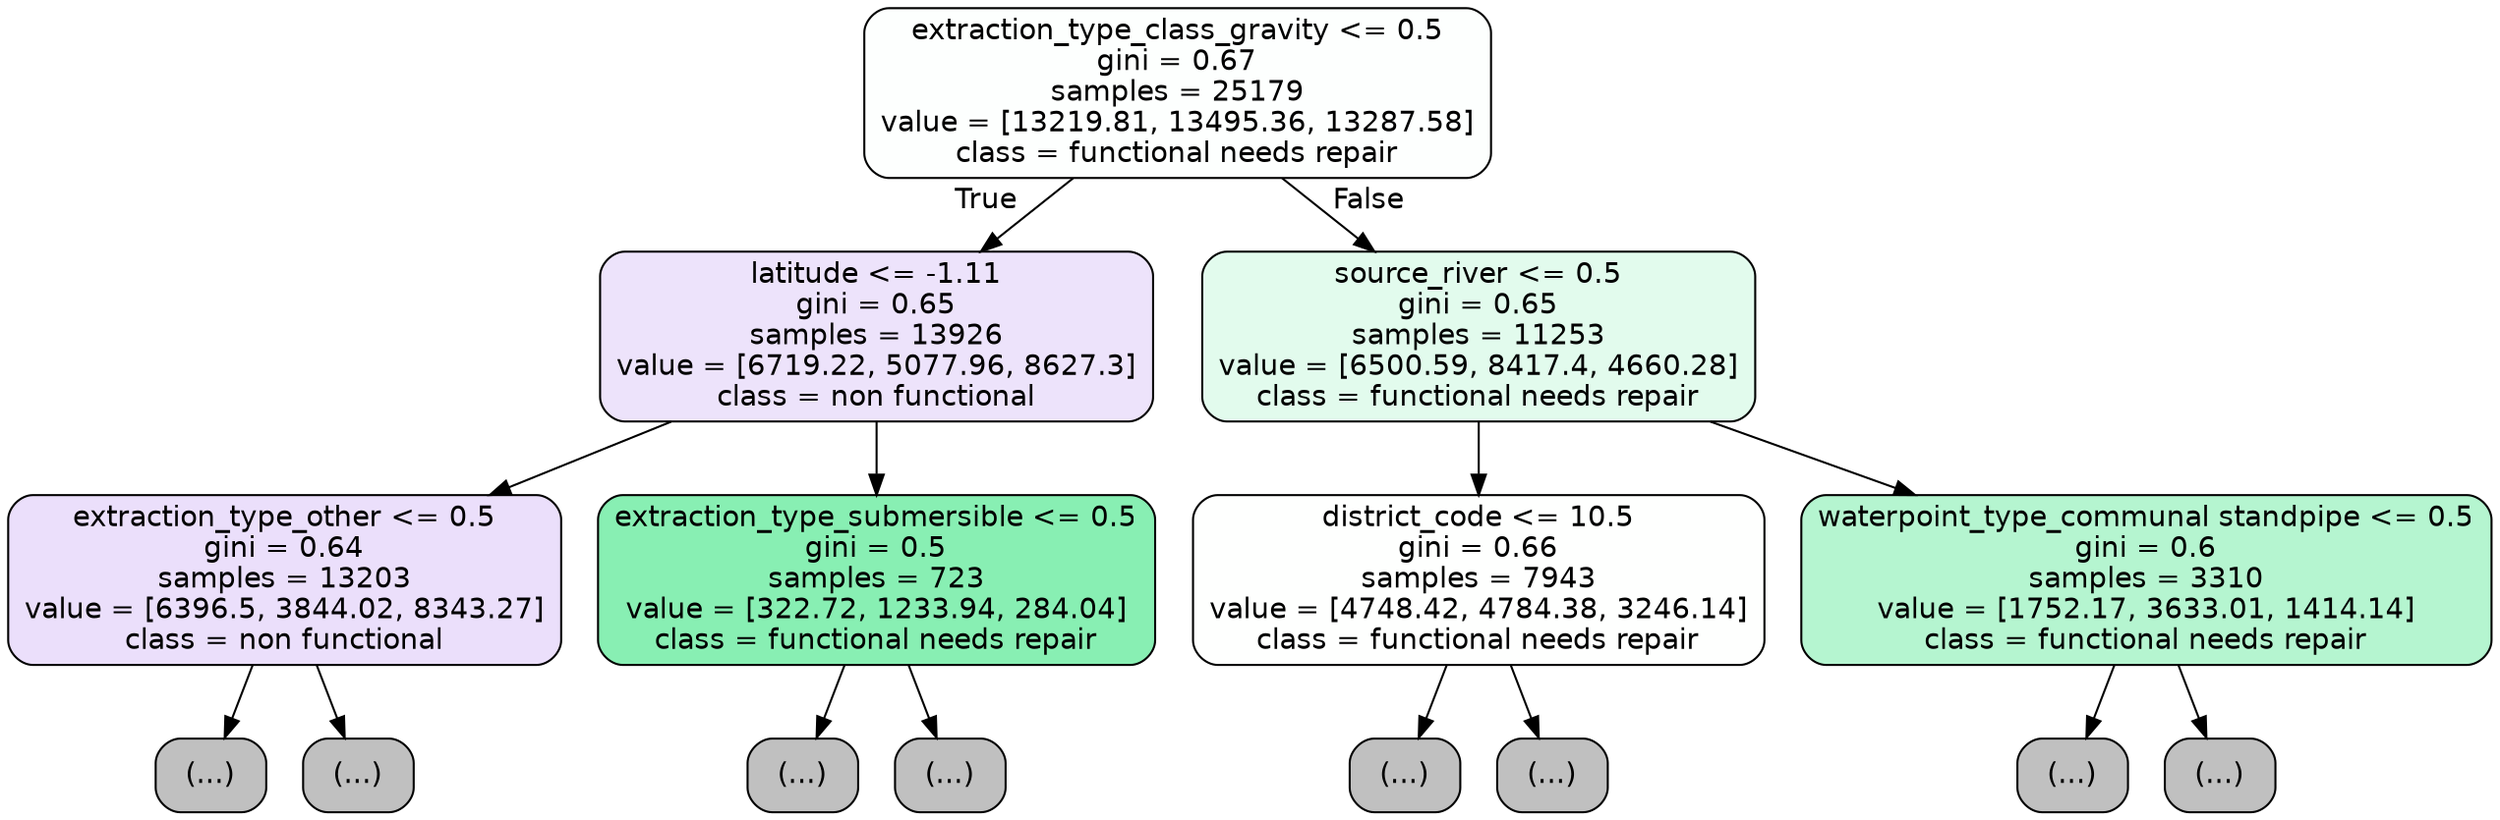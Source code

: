 digraph Tree {
node [shape=box, style="filled, rounded", color="black", fontname=helvetica] ;
edge [fontname=helvetica] ;
0 [label="extraction_type_class_gravity <= 0.5\ngini = 0.67\nsamples = 25179\nvalue = [13219.81, 13495.36, 13287.58]\nclass = functional needs repair", fillcolor="#fdfffe"] ;
1 [label="latitude <= -1.11\ngini = 0.65\nsamples = 13926\nvalue = [6719.22, 5077.96, 8627.3]\nclass = non functional", fillcolor="#ede3fb"] ;
0 -> 1 [labeldistance=2.5, labelangle=45, headlabel="True"] ;
2 [label="extraction_type_other <= 0.5\ngini = 0.64\nsamples = 13203\nvalue = [6396.5, 3844.02, 8343.27]\nclass = non functional", fillcolor="#ebdffb"] ;
1 -> 2 ;
3 [label="(...)", fillcolor="#C0C0C0"] ;
2 -> 3 ;
10332 [label="(...)", fillcolor="#C0C0C0"] ;
2 -> 10332 ;
11897 [label="extraction_type_submersible <= 0.5\ngini = 0.5\nsamples = 723\nvalue = [322.72, 1233.94, 284.04]\nclass = functional needs repair", fillcolor="#88efb3"] ;
1 -> 11897 ;
11898 [label="(...)", fillcolor="#C0C0C0"] ;
11897 -> 11898 ;
12669 [label="(...)", fillcolor="#C0C0C0"] ;
11897 -> 12669 ;
12694 [label="source_river <= 0.5\ngini = 0.65\nsamples = 11253\nvalue = [6500.59, 8417.4, 4660.28]\nclass = functional needs repair", fillcolor="#e2fbed"] ;
0 -> 12694 [labeldistance=2.5, labelangle=-45, headlabel="False"] ;
12695 [label="district_code <= 10.5\ngini = 0.66\nsamples = 7943\nvalue = [4748.42, 4784.38, 3246.14]\nclass = functional needs repair", fillcolor="#fefffe"] ;
12694 -> 12695 ;
12696 [label="(...)", fillcolor="#C0C0C0"] ;
12695 -> 12696 ;
19771 [label="(...)", fillcolor="#C0C0C0"] ;
12695 -> 19771 ;
20230 [label="waterpoint_type_communal standpipe <= 0.5\ngini = 0.6\nsamples = 3310\nvalue = [1752.17, 3633.01, 1414.14]\nclass = functional needs repair", fillcolor="#b5f5d0"] ;
12694 -> 20230 ;
20231 [label="(...)", fillcolor="#C0C0C0"] ;
20230 -> 20231 ;
20758 [label="(...)", fillcolor="#C0C0C0"] ;
20230 -> 20758 ;
}